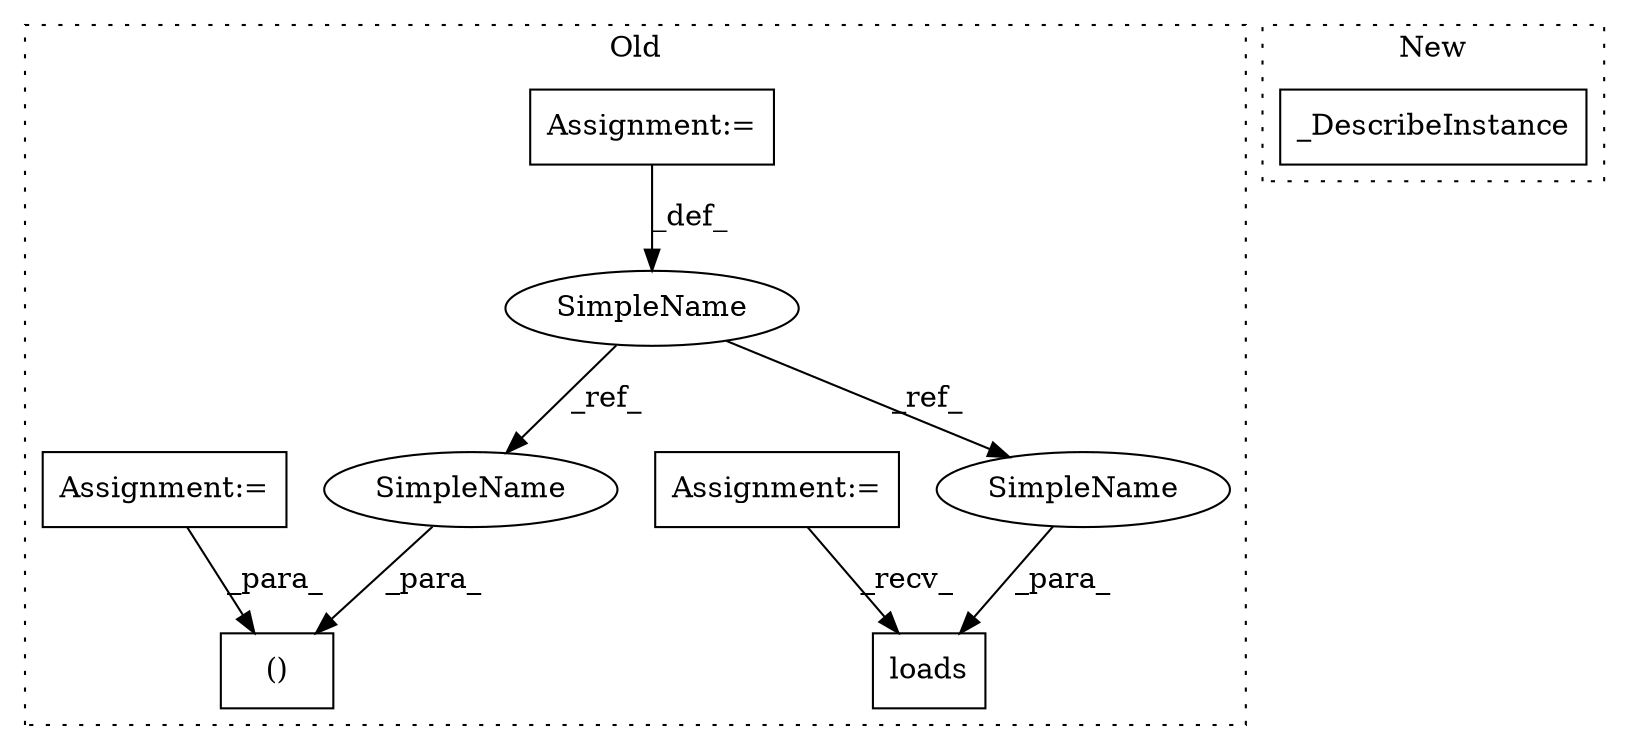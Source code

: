 digraph G {
subgraph cluster0 {
1 [label="loads" a="32" s="14093,14105" l="6,1" shape="box"];
3 [label="SimpleName" a="42" s="13423" l="6" shape="ellipse"];
4 [label="()" a="106" s="13988" l="34" shape="box"];
5 [label="Assignment:=" a="7" s="13423" l="6" shape="box"];
6 [label="Assignment:=" a="7" s="13463" l="4" shape="box"];
7 [label="Assignment:=" a="7" s="13588" l="1" shape="box"];
8 [label="SimpleName" a="42" s="14099" l="6" shape="ellipse"];
9 [label="SimpleName" a="42" s="13988" l="6" shape="ellipse"];
label = "Old";
style="dotted";
}
subgraph cluster1 {
2 [label="_DescribeInstance" a="32" s="14990,15019" l="18,1" shape="box"];
label = "New";
style="dotted";
}
3 -> 9 [label="_ref_"];
3 -> 8 [label="_ref_"];
5 -> 3 [label="_def_"];
6 -> 1 [label="_recv_"];
7 -> 4 [label="_para_"];
8 -> 1 [label="_para_"];
9 -> 4 [label="_para_"];
}